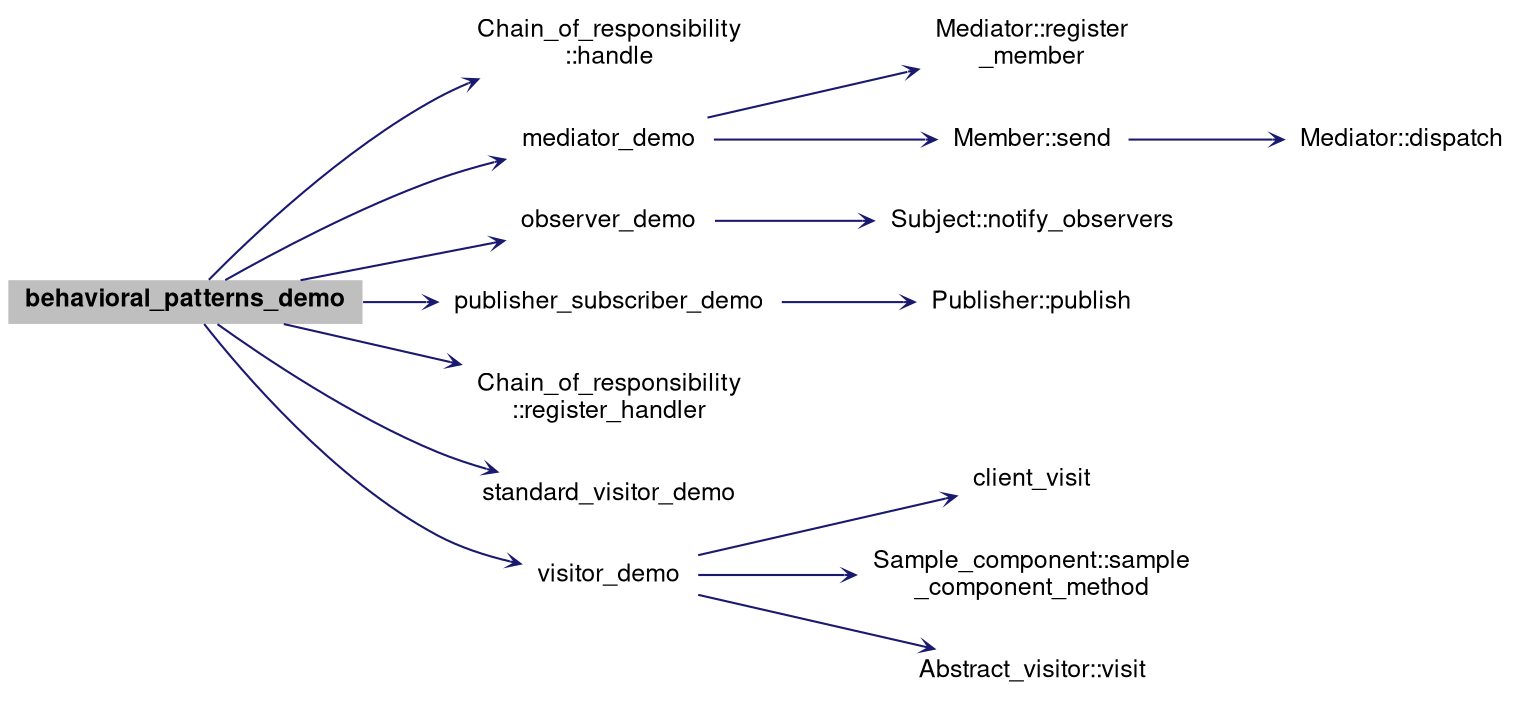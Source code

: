 digraph "behavioral_patterns_demo"
{
 // LATEX_PDF_SIZE
  bgcolor="transparent";
  edge [fontname="Helvetica,Arial,sans-serif",fontsize=15,labelfontsize=15 arrowhead=open arrowtail=open arrowsize=0.5];
  node [fontname="Helvetica,Arial,sans-serif",fontsize=15,fontsize=12 shape=plaintext];
  rankdir="LR";
  Node1 [label=<<b>behavioral_patterns_demo</b>>,height=0.2,width=0.4,color="black", fillcolor="grey75", style="filled", fontcolor="black",tooltip=" "];
  Node1 -> Node2 [color="midnightblue",style="solid"];
  Node2 [label="Chain_of_responsibility\l::handle",height=0.2,width=0.4,color="black",URL="$structChain__of__responsibility.html#a1e86b7bc1e9472af2b85e7322a4cc5c1",tooltip="Specific handler can process a command and return non-negative."];
  Node1 -> Node3 [color="midnightblue",style="solid"];
  Node3 [label="mediator_demo",height=0.2,width=0.4,color="black",URL="$group__BP.html#ga49d579b8340b92f6ceb51cb6d57d4b2d",tooltip=" "];
  Node3 -> Node4 [color="midnightblue",style="solid"];
  Node4 [label="Mediator::register\l_member",height=0.2,width=0.4,color="black",URL="$structMediator.html#abc7fd67c96301b2975f830550ab5713c",tooltip=" "];
  Node3 -> Node5 [color="midnightblue",style="solid"];
  Node5 [label="Member::send",height=0.2,width=0.4,color="black",URL="$group__BP.html#ga0b04b5167d12021f4360b6a66a1b1125",tooltip=" "];
  Node5 -> Node6 [color="midnightblue",style="solid"];
  Node6 [label="Mediator::dispatch",height=0.2,width=0.4,color="black",URL="$structMediator.html#aa4696f4276eb4646826fa2cd82392496",tooltip=" "];
  Node1 -> Node7 [color="midnightblue",style="solid"];
  Node7 [label="observer_demo",height=0.2,width=0.4,color="black",URL="$group__BP.html#ga39dd63f04a9c36bb6cde09c53024a21d",tooltip=" "];
  Node7 -> Node8 [color="midnightblue",style="solid"];
  Node8 [label="Subject::notify_observers",height=0.2,width=0.4,color="black",URL="$structSubject.html#a156c54b0ef570d0439f2347643192dc3",tooltip=" "];
  Node1 -> Node9 [color="midnightblue",style="solid"];
  Node9 [label="publisher_subscriber_demo",height=0.2,width=0.4,color="black",URL="$group__PS.html#gae0de20d55f2eb979eb20dcef9abde9bd",tooltip=" "];
  Node9 -> Node10 [color="midnightblue",style="solid"];
  Node10 [label="Publisher::publish",height=0.2,width=0.4,color="black",URL="$structPublisher.html#a9420436a866c0ec19ecf3381a894370f",tooltip=" "];
  Node1 -> Node11 [color="midnightblue",style="solid"];
  Node11 [label="Chain_of_responsibility\l::register_handler",height=0.2,width=0.4,color="black",URL="$structChain__of__responsibility.html#ac125b4b1aa689aa72daa30d0785a0c6e",tooltip=" "];
  Node1 -> Node12 [color="midnightblue",style="solid"];
  Node12 [label="standard_visitor_demo",height=0.2,width=0.4,color="black",URL="$group__visitor.html#gadf2d0f148383e8df93146cc841e226a1",tooltip=" "];
  Node1 -> Node13 [color="midnightblue",style="solid"];
  Node13 [label="visitor_demo",height=0.2,width=0.4,color="black",URL="$group__visitor.html#ga11584cf836c2520c14cc5827ce453f8f",tooltip=" "];
  Node13 -> Node14 [color="midnightblue",style="solid"];
  Node14 [label="client_visit",height=0.2,width=0.4,color="black",URL="$group__visitor.html#ga82eb8d60b7fe6342e91722f383a4c9c4",tooltip="knows only virtual visitor and component"];
  Node13 -> Node15 [color="midnightblue",style="solid"];
  Node15 [label="Sample_component::sample\l_component_method",height=0.2,width=0.4,color="black",URL="$structSample__component.html#ad9d2146df037c428eff9b9b816a6aebe",tooltip="is not virtual"];
  Node13 -> Node16 [color="midnightblue",style="solid"];
  Node16 [label="Abstract_visitor::visit",height=0.2,width=0.4,color="black",URL="$structAbstract__visitor.html#ad18f776881d73ef1b50331105b244b07",tooltip="overloaded function for each component subtype"];
}

